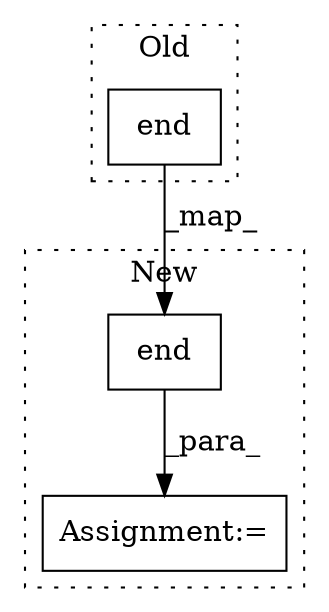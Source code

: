 digraph G {
subgraph cluster0 {
1 [label="end" a="32" s="2012" l="5" shape="box"];
label = "Old";
style="dotted";
}
subgraph cluster1 {
2 [label="end" a="32" s="1733" l="5" shape="box"];
3 [label="Assignment:=" a="7" s="1663,1738" l="53,2" shape="box"];
label = "New";
style="dotted";
}
1 -> 2 [label="_map_"];
2 -> 3 [label="_para_"];
}